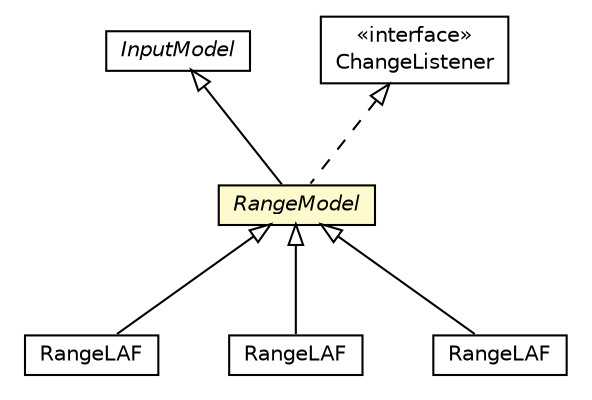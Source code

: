 #!/usr/local/bin/dot
#
# Class diagram 
# Generated by UMLGraph version R5_6-24-gf6e263 (http://www.umlgraph.org/)
#

digraph G {
	edge [fontname="Helvetica",fontsize=10,labelfontname="Helvetica",labelfontsize=10];
	node [fontname="Helvetica",fontsize=10,shape=plaintext];
	nodesep=0.25;
	ranksep=0.5;
	// org.universAAL.ui.handler.gui.swing.model.FormControl.RangeModel
	c6765763 [label=<<table title="org.universAAL.ui.handler.gui.swing.model.FormControl.RangeModel" border="0" cellborder="1" cellspacing="0" cellpadding="2" port="p" bgcolor="lemonChiffon" href="./RangeModel.html">
		<tr><td><table border="0" cellspacing="0" cellpadding="1">
<tr><td align="center" balign="center"><font face="Helvetica-Oblique"> RangeModel </font></td></tr>
		</table></td></tr>
		</table>>, URL="./RangeModel.html", fontname="Helvetica", fontcolor="black", fontsize=10.0];
	// org.universAAL.ui.handler.gui.swing.model.FormControl.InputModel
	c6765774 [label=<<table title="org.universAAL.ui.handler.gui.swing.model.FormControl.InputModel" border="0" cellborder="1" cellspacing="0" cellpadding="2" port="p" href="./InputModel.html">
		<tr><td><table border="0" cellspacing="0" cellpadding="1">
<tr><td align="center" balign="center"><font face="Helvetica-Oblique"> InputModel </font></td></tr>
		</table></td></tr>
		</table>>, URL="./InputModel.html", fontname="Helvetica", fontcolor="black", fontsize=10.0];
	// org.universAAL.ui.handler.gui.swing.defaultLookAndFeel.RangeLAF
	c6765824 [label=<<table title="org.universAAL.ui.handler.gui.swing.defaultLookAndFeel.RangeLAF" border="0" cellborder="1" cellspacing="0" cellpadding="2" port="p" href="../../defaultLookAndFeel/RangeLAF.html">
		<tr><td><table border="0" cellspacing="0" cellpadding="1">
<tr><td align="center" balign="center"> RangeLAF </td></tr>
		</table></td></tr>
		</table>>, URL="../../defaultLookAndFeel/RangeLAF.html", fontname="Helvetica", fontcolor="black", fontsize=10.0];
	// org.universAAL.ui.gui.swing.bluesteelLAF.RangeLAF
	c6765854 [label=<<table title="org.universAAL.ui.gui.swing.bluesteelLAF.RangeLAF" border="0" cellborder="1" cellspacing="0" cellpadding="2" port="p" href="../../../../../gui/swing/bluesteelLAF/RangeLAF.html">
		<tr><td><table border="0" cellspacing="0" cellpadding="1">
<tr><td align="center" balign="center"> RangeLAF </td></tr>
		</table></td></tr>
		</table>>, URL="../../../../../gui/swing/bluesteelLAF/RangeLAF.html", fontname="Helvetica", fontcolor="black", fontsize=10.0];
	// org.universAAL.ui.handler.gui.swing.classic.RangeLAF
	c6765893 [label=<<table title="org.universAAL.ui.handler.gui.swing.classic.RangeLAF" border="0" cellborder="1" cellspacing="0" cellpadding="2" port="p" href="../../classic/RangeLAF.html">
		<tr><td><table border="0" cellspacing="0" cellpadding="1">
<tr><td align="center" balign="center"> RangeLAF </td></tr>
		</table></td></tr>
		</table>>, URL="../../classic/RangeLAF.html", fontname="Helvetica", fontcolor="black", fontsize=10.0];
	//org.universAAL.ui.handler.gui.swing.model.FormControl.RangeModel extends org.universAAL.ui.handler.gui.swing.model.FormControl.InputModel
	c6765774:p -> c6765763:p [dir=back,arrowtail=empty];
	//org.universAAL.ui.handler.gui.swing.model.FormControl.RangeModel implements javax.swing.event.ChangeListener
	c6766406:p -> c6765763:p [dir=back,arrowtail=empty,style=dashed];
	//org.universAAL.ui.handler.gui.swing.defaultLookAndFeel.RangeLAF extends org.universAAL.ui.handler.gui.swing.model.FormControl.RangeModel
	c6765763:p -> c6765824:p [dir=back,arrowtail=empty];
	//org.universAAL.ui.gui.swing.bluesteelLAF.RangeLAF extends org.universAAL.ui.handler.gui.swing.model.FormControl.RangeModel
	c6765763:p -> c6765854:p [dir=back,arrowtail=empty];
	//org.universAAL.ui.handler.gui.swing.classic.RangeLAF extends org.universAAL.ui.handler.gui.swing.model.FormControl.RangeModel
	c6765763:p -> c6765893:p [dir=back,arrowtail=empty];
	// javax.swing.event.ChangeListener
	c6766406 [label=<<table title="javax.swing.event.ChangeListener" border="0" cellborder="1" cellspacing="0" cellpadding="2" port="p" href="http://java.sun.com/j2se/1.4.2/docs/api/javax/swing/event/ChangeListener.html">
		<tr><td><table border="0" cellspacing="0" cellpadding="1">
<tr><td align="center" balign="center"> &#171;interface&#187; </td></tr>
<tr><td align="center" balign="center"> ChangeListener </td></tr>
		</table></td></tr>
		</table>>, URL="http://java.sun.com/j2se/1.4.2/docs/api/javax/swing/event/ChangeListener.html", fontname="Helvetica", fontcolor="black", fontsize=10.0];
}

